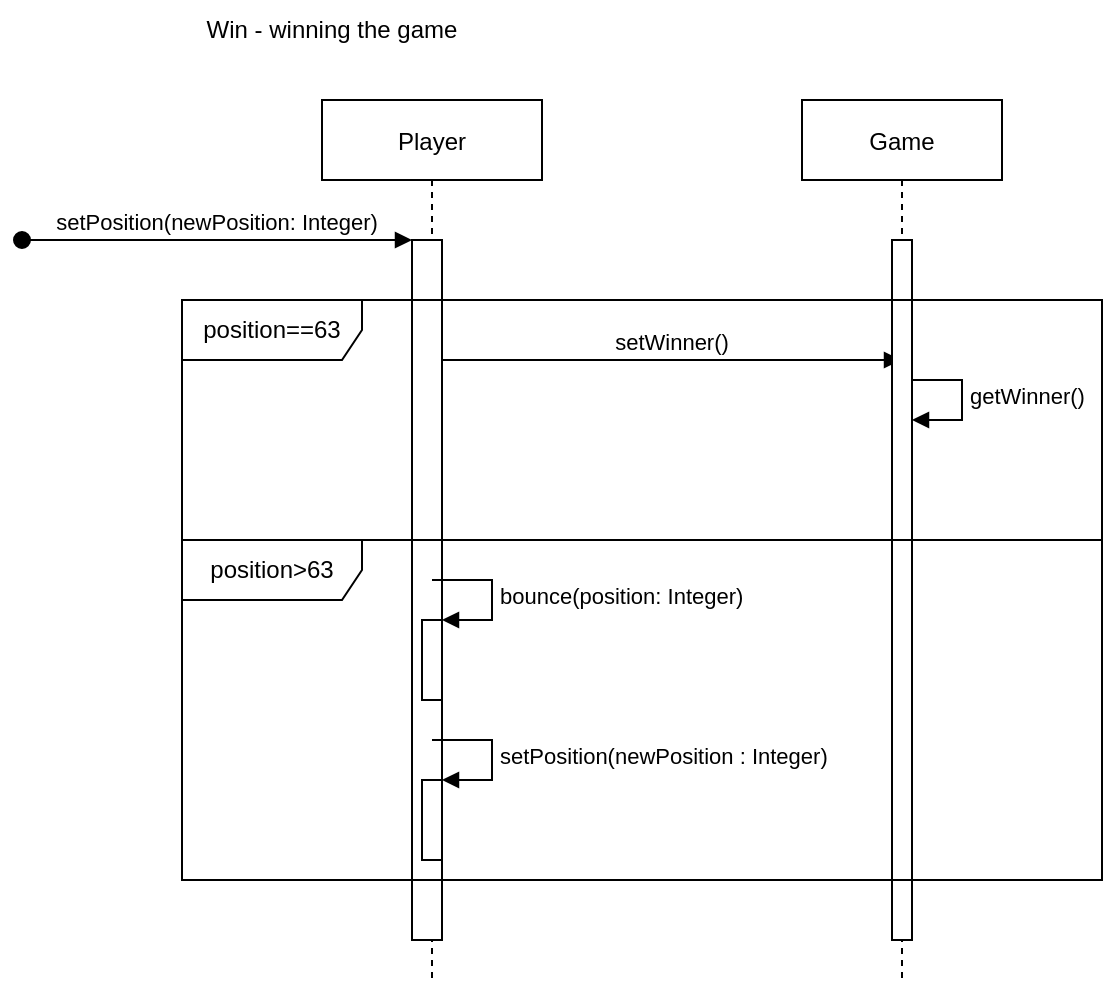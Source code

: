 <mxfile version="20.6.0" type="device"><diagram id="kgpKYQtTHZ0yAKxKKP6v" name="Page-1"><mxGraphModel dx="735" dy="478" grid="1" gridSize="10" guides="1" tooltips="1" connect="1" arrows="1" fold="1" page="1" pageScale="1" pageWidth="850" pageHeight="1100" math="0" shadow="0"><root><mxCell id="0"/><mxCell id="1" parent="0"/><mxCell id="3nuBFxr9cyL0pnOWT2aG-1" value="Player" style="shape=umlLifeline;perimeter=lifelinePerimeter;container=1;collapsible=0;recursiveResize=0;rounded=0;shadow=0;strokeWidth=1;" parent="1" vertex="1"><mxGeometry x="180" y="80" width="110" height="440" as="geometry"/></mxCell><mxCell id="3nuBFxr9cyL0pnOWT2aG-2" value="" style="points=[];perimeter=orthogonalPerimeter;rounded=0;shadow=0;strokeWidth=1;" parent="3nuBFxr9cyL0pnOWT2aG-1" vertex="1"><mxGeometry x="45" y="70" width="15" height="350" as="geometry"/></mxCell><mxCell id="3nuBFxr9cyL0pnOWT2aG-3" value="setPosition(newPosition: Integer)" style="verticalAlign=bottom;startArrow=oval;endArrow=block;startSize=8;shadow=0;strokeWidth=1;" parent="3nuBFxr9cyL0pnOWT2aG-1" target="3nuBFxr9cyL0pnOWT2aG-2" edge="1"><mxGeometry relative="1" as="geometry"><mxPoint x="-150" y="70" as="sourcePoint"/></mxGeometry></mxCell><mxCell id="Vj5msamN81KdFjWrg25v-5" value="setWinner()" style="verticalAlign=bottom;endArrow=block;shadow=0;strokeWidth=1;" edge="1" parent="3nuBFxr9cyL0pnOWT2aG-1" target="3nuBFxr9cyL0pnOWT2aG-5"><mxGeometry relative="1" as="geometry"><mxPoint x="60" y="130.0" as="sourcePoint"/><mxPoint x="258.5" y="130.0" as="targetPoint"/></mxGeometry></mxCell><mxCell id="Vj5msamN81KdFjWrg25v-6" value="" style="html=1;points=[];perimeter=orthogonalPerimeter;" vertex="1" parent="3nuBFxr9cyL0pnOWT2aG-1"><mxGeometry x="285" y="160" width="10" height="40" as="geometry"/></mxCell><mxCell id="Vj5msamN81KdFjWrg25v-7" value="getWinner()" style="edgeStyle=orthogonalEdgeStyle;html=1;align=left;spacingLeft=2;endArrow=block;rounded=0;entryX=1;entryY=0;" edge="1" target="Vj5msamN81KdFjWrg25v-6" parent="3nuBFxr9cyL0pnOWT2aG-1"><mxGeometry relative="1" as="geometry"><mxPoint x="290" y="140" as="sourcePoint"/><Array as="points"><mxPoint x="320" y="140"/></Array></mxGeometry></mxCell><mxCell id="Vj5msamN81KdFjWrg25v-9" value="" style="html=1;points=[];perimeter=orthogonalPerimeter;" vertex="1" parent="3nuBFxr9cyL0pnOWT2aG-1"><mxGeometry x="50" y="260" width="10" height="40" as="geometry"/></mxCell><mxCell id="Vj5msamN81KdFjWrg25v-10" value="bounce(position: Integer)" style="edgeStyle=orthogonalEdgeStyle;html=1;align=left;spacingLeft=2;endArrow=block;rounded=0;entryX=1;entryY=0;" edge="1" target="Vj5msamN81KdFjWrg25v-9" parent="3nuBFxr9cyL0pnOWT2aG-1"><mxGeometry relative="1" as="geometry"><mxPoint x="55" y="240" as="sourcePoint"/><Array as="points"><mxPoint x="85" y="240"/></Array></mxGeometry></mxCell><mxCell id="Vj5msamN81KdFjWrg25v-15" value="" style="html=1;points=[];perimeter=orthogonalPerimeter;" vertex="1" parent="3nuBFxr9cyL0pnOWT2aG-1"><mxGeometry x="50" y="340" width="10" height="40" as="geometry"/></mxCell><mxCell id="Vj5msamN81KdFjWrg25v-16" value="setPosition(newPosition : Integer)" style="edgeStyle=orthogonalEdgeStyle;html=1;align=left;spacingLeft=2;endArrow=block;rounded=0;entryX=1;entryY=0;" edge="1" parent="3nuBFxr9cyL0pnOWT2aG-1" target="Vj5msamN81KdFjWrg25v-15"><mxGeometry relative="1" as="geometry"><mxPoint x="55" y="320" as="sourcePoint"/><Array as="points"><mxPoint x="85" y="320"/></Array></mxGeometry></mxCell><mxCell id="3nuBFxr9cyL0pnOWT2aG-5" value="Game" style="shape=umlLifeline;perimeter=lifelinePerimeter;container=1;collapsible=0;recursiveResize=0;rounded=0;shadow=0;strokeWidth=1;" parent="1" vertex="1"><mxGeometry x="420" y="80" width="100" height="440" as="geometry"/></mxCell><mxCell id="3nuBFxr9cyL0pnOWT2aG-6" value="" style="points=[];perimeter=orthogonalPerimeter;rounded=0;shadow=0;strokeWidth=1;" parent="3nuBFxr9cyL0pnOWT2aG-5" vertex="1"><mxGeometry x="45" y="70" width="10" height="350" as="geometry"/></mxCell><mxCell id="Vj5msamN81KdFjWrg25v-1" value="Win - winning the game" style="text;html=1;strokeColor=none;fillColor=none;align=center;verticalAlign=middle;whiteSpace=wrap;rounded=0;" vertex="1" parent="1"><mxGeometry x="120" y="30" width="130" height="30" as="geometry"/></mxCell><mxCell id="Vj5msamN81KdFjWrg25v-14" value="position==63" style="shape=umlFrame;whiteSpace=wrap;html=1;width=90;height=30;" vertex="1" parent="1"><mxGeometry x="110" y="180" width="460" height="120" as="geometry"/></mxCell><mxCell id="Vj5msamN81KdFjWrg25v-13" value="position&amp;gt;63" style="shape=umlFrame;whiteSpace=wrap;html=1;width=90;height=30;" vertex="1" parent="1"><mxGeometry x="110" y="300" width="460" height="170" as="geometry"/></mxCell></root></mxGraphModel></diagram></mxfile>